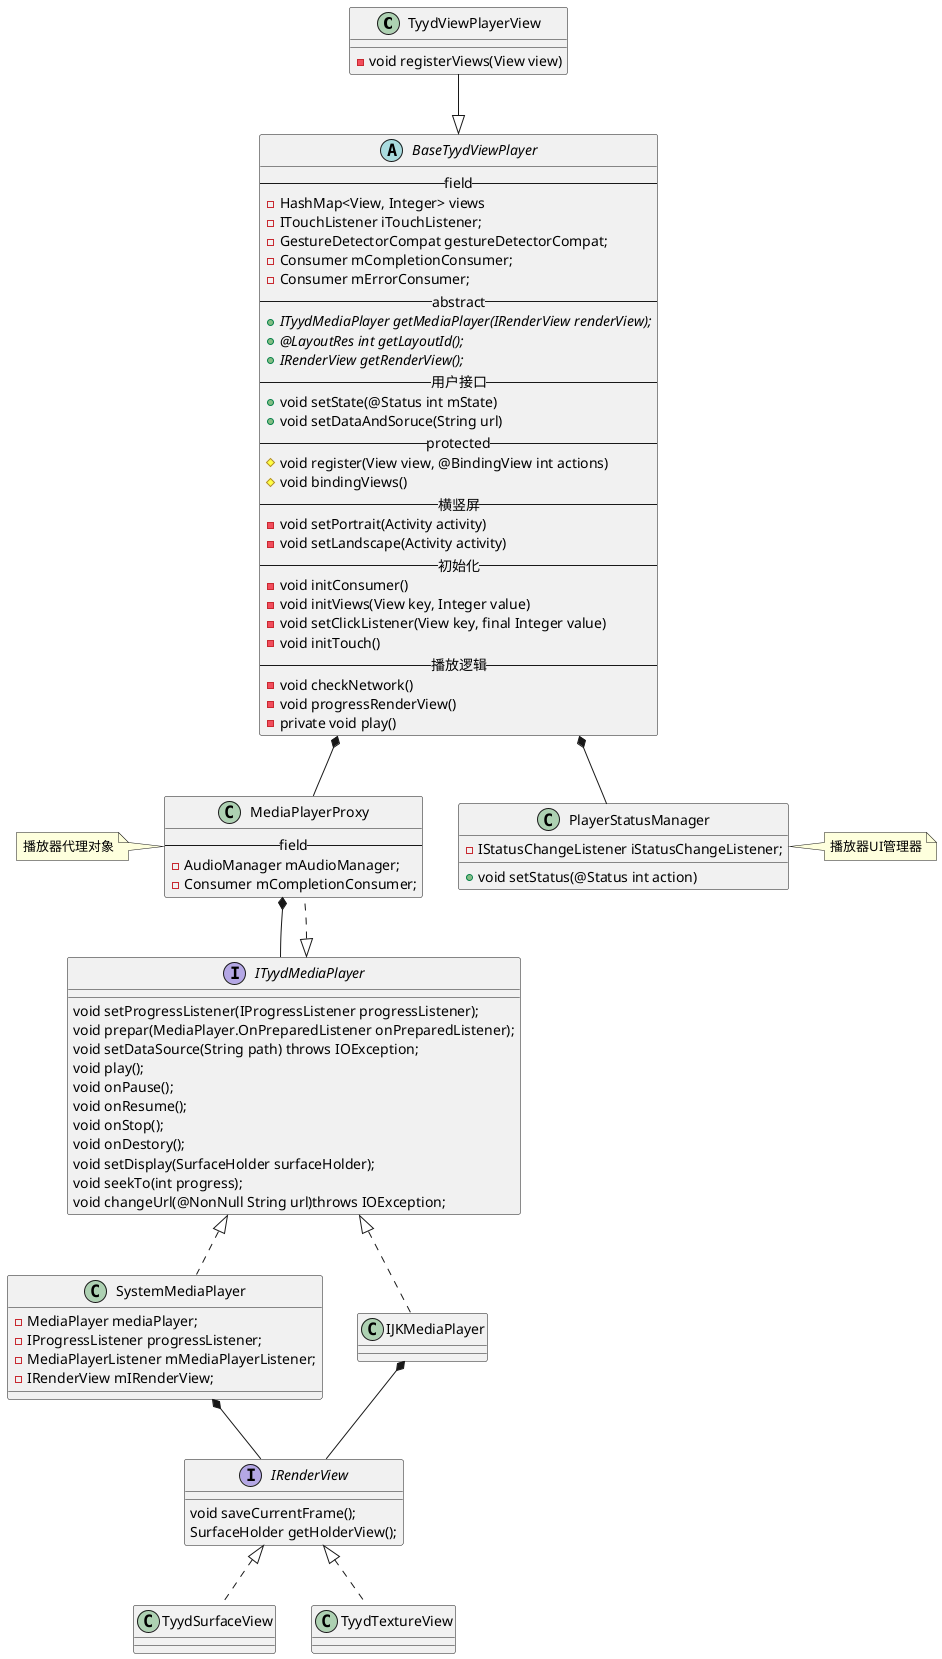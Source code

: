 @startuml

class TyydViewPlayerView {
  - void registerViews(View view)
}

abstract BaseTyydViewPlayer{
  -- field --
  - HashMap<View, Integer> views
  - ITouchListener iTouchListener;
  - GestureDetectorCompat gestureDetectorCompat;
  - Consumer mCompletionConsumer;
  - Consumer mErrorConsumer;
  -- abstract --
  {abstract} + ITyydMediaPlayer getMediaPlayer(IRenderView renderView);
  {abstract} + @LayoutRes int getLayoutId();
  {abstract} + IRenderView getRenderView();
  -- 用户接口 --
  + void setState(@Status int mState)
  + void setDataAndSoruce(String url)
  -- protected --
  # void register(View view, @BindingView int actions)
  # void bindingViews()
  -- 横竖屏 --
  - void setPortrait(Activity activity)
  - void setLandscape(Activity activity)
  -- 初始化 --
  - void initConsumer()
  - void initViews(View key, Integer value)
  - void setClickListener(View key, final Integer value)
  - void initTouch()
  -- 播放逻辑 --
  - void checkNetwork()
  - void progressRenderView()
  - private void play()
}

interface ITyydMediaPlayer{
  void setProgressListener(IProgressListener progressListener);
  void prepar(MediaPlayer.OnPreparedListener onPreparedListener);
  void setDataSource(String path) throws IOException;
  void play();
  void onPause();
  void onResume();
  void onStop();
  void onDestory();
  void setDisplay(SurfaceHolder surfaceHolder);
  void seekTo(int progress);
  void changeUrl(@NonNull String url)throws IOException;
}

class MediaPlayerProxy{
  -- field --
  - AudioManager mAudioManager;
  - Consumer mCompletionConsumer;
}
note left:播放器代理对象

ITyydMediaPlayer <|.. MediaPlayerProxy

class PlayerStatusManager{
  - IStatusChangeListener iStatusChangeListener;
  + void setStatus(@Status int action)
}
note right:播放器UI管理器

TyydViewPlayerView  --|> BaseTyydViewPlayer
BaseTyydViewPlayer *-- MediaPlayerProxy
BaseTyydViewPlayer *-- PlayerStatusManager


MediaPlayerProxy *-- ITyydMediaPlayer

interface IRenderView{
  void saveCurrentFrame();
  SurfaceHolder getHolderView();
}

class SystemMediaPlayer{
  - MediaPlayer mediaPlayer;
  - IProgressListener progressListener;
  - MediaPlayerListener mMediaPlayerListener;
  - IRenderView mIRenderView;
}
SystemMediaPlayer *-- IRenderView
IRenderView <|.. TyydSurfaceView

ITyydMediaPlayer <|.. SystemMediaPlayer

class IJKMediaPlayer{

}

class TyydTextureView{

}

IJKMediaPlayer *-- IRenderView
ITyydMediaPlayer <|.. IJKMediaPlayer

IRenderView <|.. TyydTextureView

@enduml